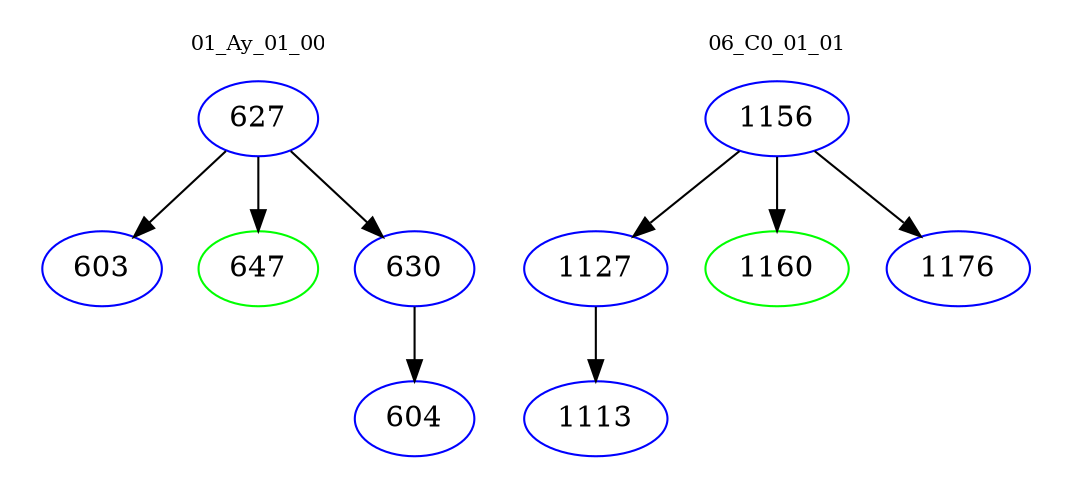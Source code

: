 digraph{
subgraph cluster_0 {
color = white
label = "01_Ay_01_00";
fontsize=10;
T0_627 [label="627", color="blue"]
T0_627 -> T0_603 [color="black"]
T0_603 [label="603", color="blue"]
T0_627 -> T0_647 [color="black"]
T0_647 [label="647", color="green"]
T0_627 -> T0_630 [color="black"]
T0_630 [label="630", color="blue"]
T0_630 -> T0_604 [color="black"]
T0_604 [label="604", color="blue"]
}
subgraph cluster_1 {
color = white
label = "06_C0_01_01";
fontsize=10;
T1_1156 [label="1156", color="blue"]
T1_1156 -> T1_1127 [color="black"]
T1_1127 [label="1127", color="blue"]
T1_1127 -> T1_1113 [color="black"]
T1_1113 [label="1113", color="blue"]
T1_1156 -> T1_1160 [color="black"]
T1_1160 [label="1160", color="green"]
T1_1156 -> T1_1176 [color="black"]
T1_1176 [label="1176", color="blue"]
}
}
